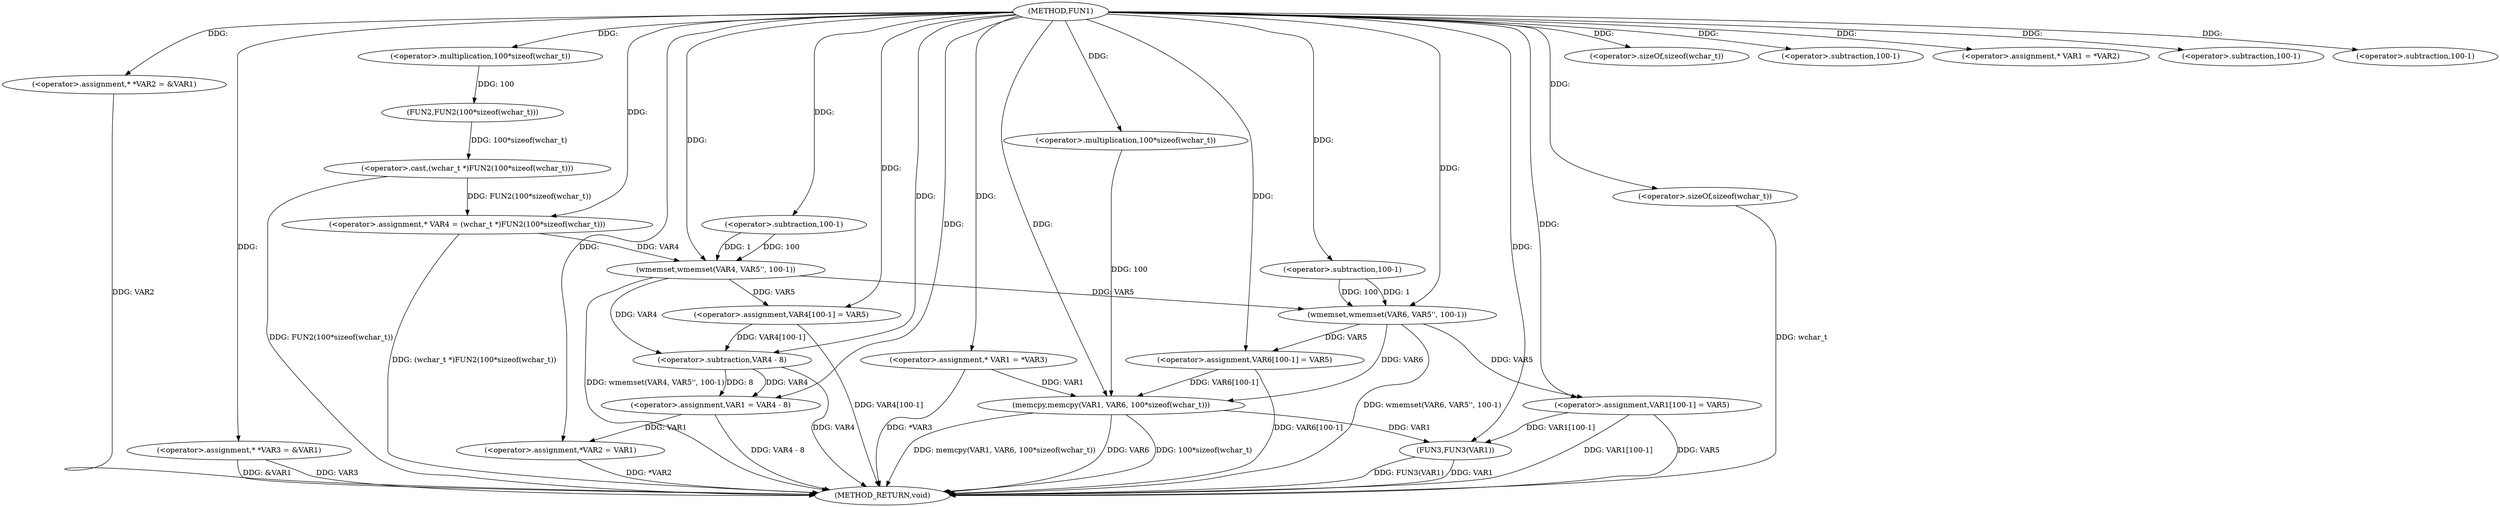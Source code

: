 digraph FUN1 {  
"1000100" [label = "(METHOD,FUN1)" ]
"1000188" [label = "(METHOD_RETURN,void)" ]
"1000104" [label = "(<operator>.assignment,* *VAR2 = &VAR1)" ]
"1000109" [label = "(<operator>.assignment,* *VAR3 = &VAR1)" ]
"1000114" [label = "(<operator>.assignment,* VAR4 = (wchar_t *)FUN2(100*sizeof(wchar_t)))" ]
"1000116" [label = "(<operator>.cast,(wchar_t *)FUN2(100*sizeof(wchar_t)))" ]
"1000118" [label = "(FUN2,FUN2(100*sizeof(wchar_t)))" ]
"1000119" [label = "(<operator>.multiplication,100*sizeof(wchar_t))" ]
"1000121" [label = "(<operator>.sizeOf,sizeof(wchar_t))" ]
"1000123" [label = "(wmemset,wmemset(VAR4, VAR5'', 100-1))" ]
"1000126" [label = "(<operator>.subtraction,100-1)" ]
"1000129" [label = "(<operator>.assignment,VAR4[100-1] = VAR5)" ]
"1000132" [label = "(<operator>.subtraction,100-1)" ]
"1000138" [label = "(<operator>.assignment,* VAR1 = *VAR2)" ]
"1000142" [label = "(<operator>.assignment,VAR1 = VAR4 - 8)" ]
"1000144" [label = "(<operator>.subtraction,VAR4 - 8)" ]
"1000147" [label = "(<operator>.assignment,*VAR2 = VAR1)" ]
"1000153" [label = "(<operator>.assignment,* VAR1 = *VAR3)" ]
"1000159" [label = "(wmemset,wmemset(VAR6, VAR5'', 100-1))" ]
"1000162" [label = "(<operator>.subtraction,100-1)" ]
"1000165" [label = "(<operator>.assignment,VAR6[100-1] = VAR5)" ]
"1000168" [label = "(<operator>.subtraction,100-1)" ]
"1000172" [label = "(memcpy,memcpy(VAR1, VAR6, 100*sizeof(wchar_t)))" ]
"1000175" [label = "(<operator>.multiplication,100*sizeof(wchar_t))" ]
"1000177" [label = "(<operator>.sizeOf,sizeof(wchar_t))" ]
"1000179" [label = "(<operator>.assignment,VAR1[100-1] = VAR5)" ]
"1000182" [label = "(<operator>.subtraction,100-1)" ]
"1000186" [label = "(FUN3,FUN3(VAR1))" ]
  "1000179" -> "1000188"  [ label = "DDG: VAR5"] 
  "1000104" -> "1000188"  [ label = "DDG: VAR2"] 
  "1000123" -> "1000188"  [ label = "DDG: wmemset(VAR4, VAR5'', 100-1)"] 
  "1000165" -> "1000188"  [ label = "DDG: VAR6[100-1]"] 
  "1000179" -> "1000188"  [ label = "DDG: VAR1[100-1]"] 
  "1000147" -> "1000188"  [ label = "DDG: *VAR2"] 
  "1000116" -> "1000188"  [ label = "DDG: FUN2(100*sizeof(wchar_t))"] 
  "1000109" -> "1000188"  [ label = "DDG: VAR3"] 
  "1000144" -> "1000188"  [ label = "DDG: VAR4"] 
  "1000177" -> "1000188"  [ label = "DDG: wchar_t"] 
  "1000159" -> "1000188"  [ label = "DDG: wmemset(VAR6, VAR5'', 100-1)"] 
  "1000129" -> "1000188"  [ label = "DDG: VAR4[100-1]"] 
  "1000186" -> "1000188"  [ label = "DDG: FUN3(VAR1)"] 
  "1000172" -> "1000188"  [ label = "DDG: memcpy(VAR1, VAR6, 100*sizeof(wchar_t))"] 
  "1000186" -> "1000188"  [ label = "DDG: VAR1"] 
  "1000153" -> "1000188"  [ label = "DDG: *VAR3"] 
  "1000142" -> "1000188"  [ label = "DDG: VAR4 - 8"] 
  "1000109" -> "1000188"  [ label = "DDG: &VAR1"] 
  "1000114" -> "1000188"  [ label = "DDG: (wchar_t *)FUN2(100*sizeof(wchar_t))"] 
  "1000172" -> "1000188"  [ label = "DDG: VAR6"] 
  "1000172" -> "1000188"  [ label = "DDG: 100*sizeof(wchar_t)"] 
  "1000100" -> "1000104"  [ label = "DDG: "] 
  "1000100" -> "1000109"  [ label = "DDG: "] 
  "1000116" -> "1000114"  [ label = "DDG: FUN2(100*sizeof(wchar_t))"] 
  "1000100" -> "1000114"  [ label = "DDG: "] 
  "1000118" -> "1000116"  [ label = "DDG: 100*sizeof(wchar_t)"] 
  "1000119" -> "1000118"  [ label = "DDG: 100"] 
  "1000100" -> "1000119"  [ label = "DDG: "] 
  "1000100" -> "1000121"  [ label = "DDG: "] 
  "1000114" -> "1000123"  [ label = "DDG: VAR4"] 
  "1000100" -> "1000123"  [ label = "DDG: "] 
  "1000126" -> "1000123"  [ label = "DDG: 100"] 
  "1000126" -> "1000123"  [ label = "DDG: 1"] 
  "1000100" -> "1000126"  [ label = "DDG: "] 
  "1000123" -> "1000129"  [ label = "DDG: VAR5"] 
  "1000100" -> "1000129"  [ label = "DDG: "] 
  "1000100" -> "1000132"  [ label = "DDG: "] 
  "1000100" -> "1000138"  [ label = "DDG: "] 
  "1000144" -> "1000142"  [ label = "DDG: VAR4"] 
  "1000144" -> "1000142"  [ label = "DDG: 8"] 
  "1000100" -> "1000142"  [ label = "DDG: "] 
  "1000129" -> "1000144"  [ label = "DDG: VAR4[100-1]"] 
  "1000123" -> "1000144"  [ label = "DDG: VAR4"] 
  "1000100" -> "1000144"  [ label = "DDG: "] 
  "1000142" -> "1000147"  [ label = "DDG: VAR1"] 
  "1000100" -> "1000147"  [ label = "DDG: "] 
  "1000100" -> "1000153"  [ label = "DDG: "] 
  "1000100" -> "1000159"  [ label = "DDG: "] 
  "1000123" -> "1000159"  [ label = "DDG: VAR5"] 
  "1000162" -> "1000159"  [ label = "DDG: 100"] 
  "1000162" -> "1000159"  [ label = "DDG: 1"] 
  "1000100" -> "1000162"  [ label = "DDG: "] 
  "1000159" -> "1000165"  [ label = "DDG: VAR5"] 
  "1000100" -> "1000165"  [ label = "DDG: "] 
  "1000100" -> "1000168"  [ label = "DDG: "] 
  "1000153" -> "1000172"  [ label = "DDG: VAR1"] 
  "1000100" -> "1000172"  [ label = "DDG: "] 
  "1000159" -> "1000172"  [ label = "DDG: VAR6"] 
  "1000165" -> "1000172"  [ label = "DDG: VAR6[100-1]"] 
  "1000175" -> "1000172"  [ label = "DDG: 100"] 
  "1000100" -> "1000175"  [ label = "DDG: "] 
  "1000100" -> "1000177"  [ label = "DDG: "] 
  "1000100" -> "1000179"  [ label = "DDG: "] 
  "1000159" -> "1000179"  [ label = "DDG: VAR5"] 
  "1000100" -> "1000182"  [ label = "DDG: "] 
  "1000179" -> "1000186"  [ label = "DDG: VAR1[100-1]"] 
  "1000172" -> "1000186"  [ label = "DDG: VAR1"] 
  "1000100" -> "1000186"  [ label = "DDG: "] 
}
